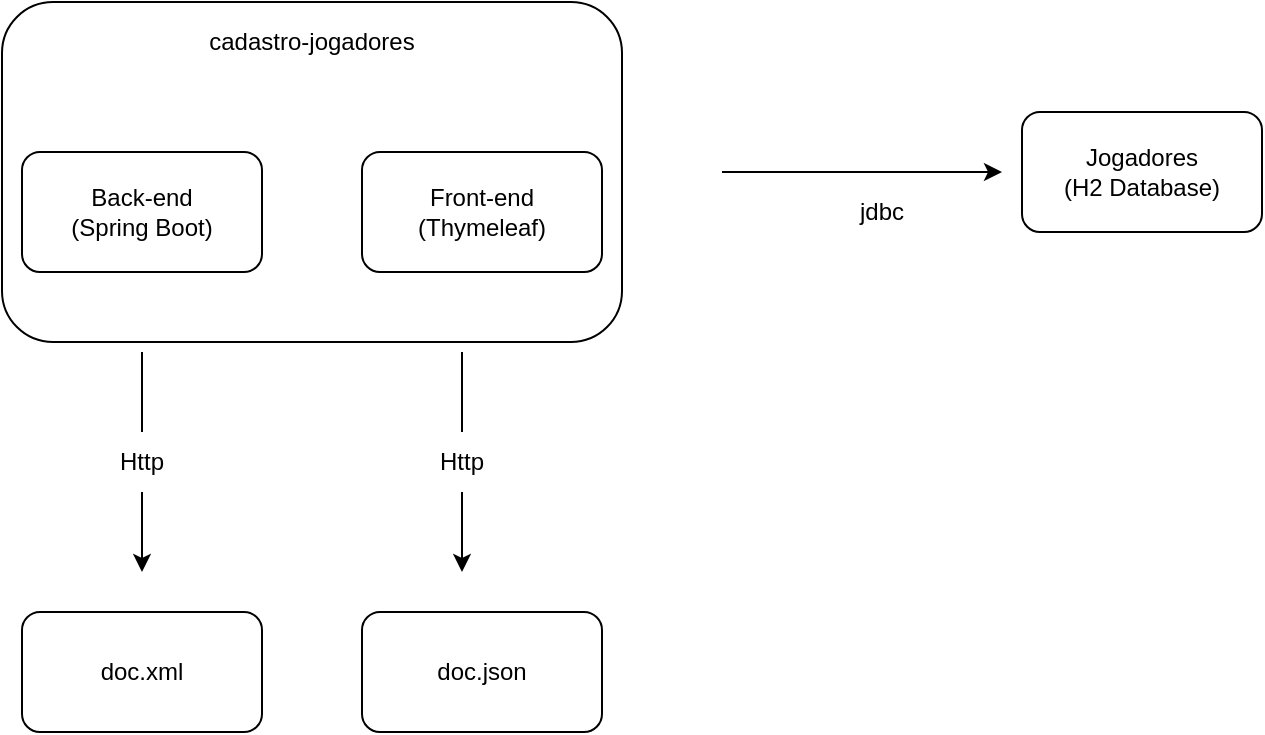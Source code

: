 <mxfile>
    <diagram id="F9_xMPxQBwJ-CiJe5BX1" name="Page-1">
        <mxGraphModel dx="1449" dy="787" grid="1" gridSize="10" guides="1" tooltips="1" connect="1" arrows="1" fold="1" page="1" pageScale="1" pageWidth="850" pageHeight="1100" math="0" shadow="0">
            <root>
                <mxCell id="0"/>
                <mxCell id="1" parent="0"/>
                <mxCell id="2" value="" style="rounded=1;whiteSpace=wrap;html=1;" vertex="1" parent="1">
                    <mxGeometry x="10" y="185" width="310" height="170" as="geometry"/>
                </mxCell>
                <mxCell id="3" value="Jogadores&lt;br&gt;(H2 Database)" style="rounded=1;whiteSpace=wrap;html=1;" vertex="1" parent="1">
                    <mxGeometry x="520" y="240" width="120" height="60" as="geometry"/>
                </mxCell>
                <mxCell id="4" value="" style="rounded=1;whiteSpace=wrap;html=1;" vertex="1" parent="1">
                    <mxGeometry x="20" y="490" width="120" height="60" as="geometry"/>
                </mxCell>
                <mxCell id="5" value="" style="rounded=1;whiteSpace=wrap;html=1;" vertex="1" parent="1">
                    <mxGeometry x="190" y="490" width="120" height="60" as="geometry"/>
                </mxCell>
                <mxCell id="6" value="cadastro-jogadores" style="text;html=1;strokeColor=none;fillColor=none;align=center;verticalAlign=middle;whiteSpace=wrap;rounded=0;" vertex="1" parent="1">
                    <mxGeometry x="110" y="190" width="110" height="30" as="geometry"/>
                </mxCell>
                <mxCell id="7" value="" style="rounded=1;whiteSpace=wrap;html=1;" vertex="1" parent="1">
                    <mxGeometry x="20" y="260" width="120" height="60" as="geometry"/>
                </mxCell>
                <mxCell id="8" value="" style="rounded=1;whiteSpace=wrap;html=1;" vertex="1" parent="1">
                    <mxGeometry x="190" y="260" width="120" height="60" as="geometry"/>
                </mxCell>
                <mxCell id="9" value="Back-end&lt;br&gt;(Spring Boot)" style="text;html=1;strokeColor=none;fillColor=none;align=center;verticalAlign=middle;whiteSpace=wrap;rounded=0;" vertex="1" parent="1">
                    <mxGeometry x="40" y="275" width="80" height="30" as="geometry"/>
                </mxCell>
                <mxCell id="10" value="Front-end&lt;br&gt;(Thymeleaf)" style="text;html=1;strokeColor=none;fillColor=none;align=center;verticalAlign=middle;whiteSpace=wrap;rounded=0;" vertex="1" parent="1">
                    <mxGeometry x="220" y="275" width="60" height="30" as="geometry"/>
                </mxCell>
                <mxCell id="11" value="" style="endArrow=classic;html=1;startArrow=none;" edge="1" parent="1" source="13">
                    <mxGeometry width="50" height="50" relative="1" as="geometry">
                        <mxPoint x="80" y="360" as="sourcePoint"/>
                        <mxPoint x="80" y="470" as="targetPoint"/>
                    </mxGeometry>
                </mxCell>
                <mxCell id="12" value="" style="endArrow=classic;html=1;startArrow=none;" edge="1" parent="1" source="15">
                    <mxGeometry width="50" height="50" relative="1" as="geometry">
                        <mxPoint x="240" y="360" as="sourcePoint"/>
                        <mxPoint x="240" y="470" as="targetPoint"/>
                        <Array as="points"/>
                    </mxGeometry>
                </mxCell>
                <mxCell id="14" value="" style="endArrow=none;html=1;" edge="1" parent="1" target="13">
                    <mxGeometry width="50" height="50" relative="1" as="geometry">
                        <mxPoint x="80" y="360" as="sourcePoint"/>
                        <mxPoint x="80" y="470" as="targetPoint"/>
                    </mxGeometry>
                </mxCell>
                <mxCell id="13" value="Http" style="text;html=1;strokeColor=none;fillColor=none;align=center;verticalAlign=middle;whiteSpace=wrap;rounded=0;" vertex="1" parent="1">
                    <mxGeometry x="50" y="400" width="60" height="30" as="geometry"/>
                </mxCell>
                <mxCell id="16" value="" style="endArrow=none;html=1;" edge="1" parent="1" target="15">
                    <mxGeometry width="50" height="50" relative="1" as="geometry">
                        <mxPoint x="240" y="360" as="sourcePoint"/>
                        <mxPoint x="240" y="470" as="targetPoint"/>
                        <Array as="points"/>
                    </mxGeometry>
                </mxCell>
                <mxCell id="15" value="Http&lt;br&gt;" style="text;html=1;strokeColor=none;fillColor=none;align=center;verticalAlign=middle;whiteSpace=wrap;rounded=0;" vertex="1" parent="1">
                    <mxGeometry x="210" y="400" width="60" height="30" as="geometry"/>
                </mxCell>
                <mxCell id="17" value="" style="endArrow=classic;html=1;" edge="1" parent="1">
                    <mxGeometry width="50" height="50" relative="1" as="geometry">
                        <mxPoint x="370" y="270" as="sourcePoint"/>
                        <mxPoint x="510" y="270" as="targetPoint"/>
                        <Array as="points">
                            <mxPoint x="430" y="270"/>
                        </Array>
                    </mxGeometry>
                </mxCell>
                <mxCell id="18" value="jdbc" style="text;html=1;strokeColor=none;fillColor=none;align=center;verticalAlign=middle;whiteSpace=wrap;rounded=0;" vertex="1" parent="1">
                    <mxGeometry x="420" y="275" width="60" height="30" as="geometry"/>
                </mxCell>
                <mxCell id="24" value="doc.xml" style="text;html=1;strokeColor=none;fillColor=none;align=center;verticalAlign=middle;whiteSpace=wrap;rounded=0;" vertex="1" parent="1">
                    <mxGeometry x="50" y="505" width="60" height="30" as="geometry"/>
                </mxCell>
                <mxCell id="25" value="doc.json&lt;br&gt;" style="text;html=1;strokeColor=none;fillColor=none;align=center;verticalAlign=middle;whiteSpace=wrap;rounded=0;" vertex="1" parent="1">
                    <mxGeometry x="220" y="505" width="60" height="30" as="geometry"/>
                </mxCell>
            </root>
        </mxGraphModel>
    </diagram>
</mxfile>